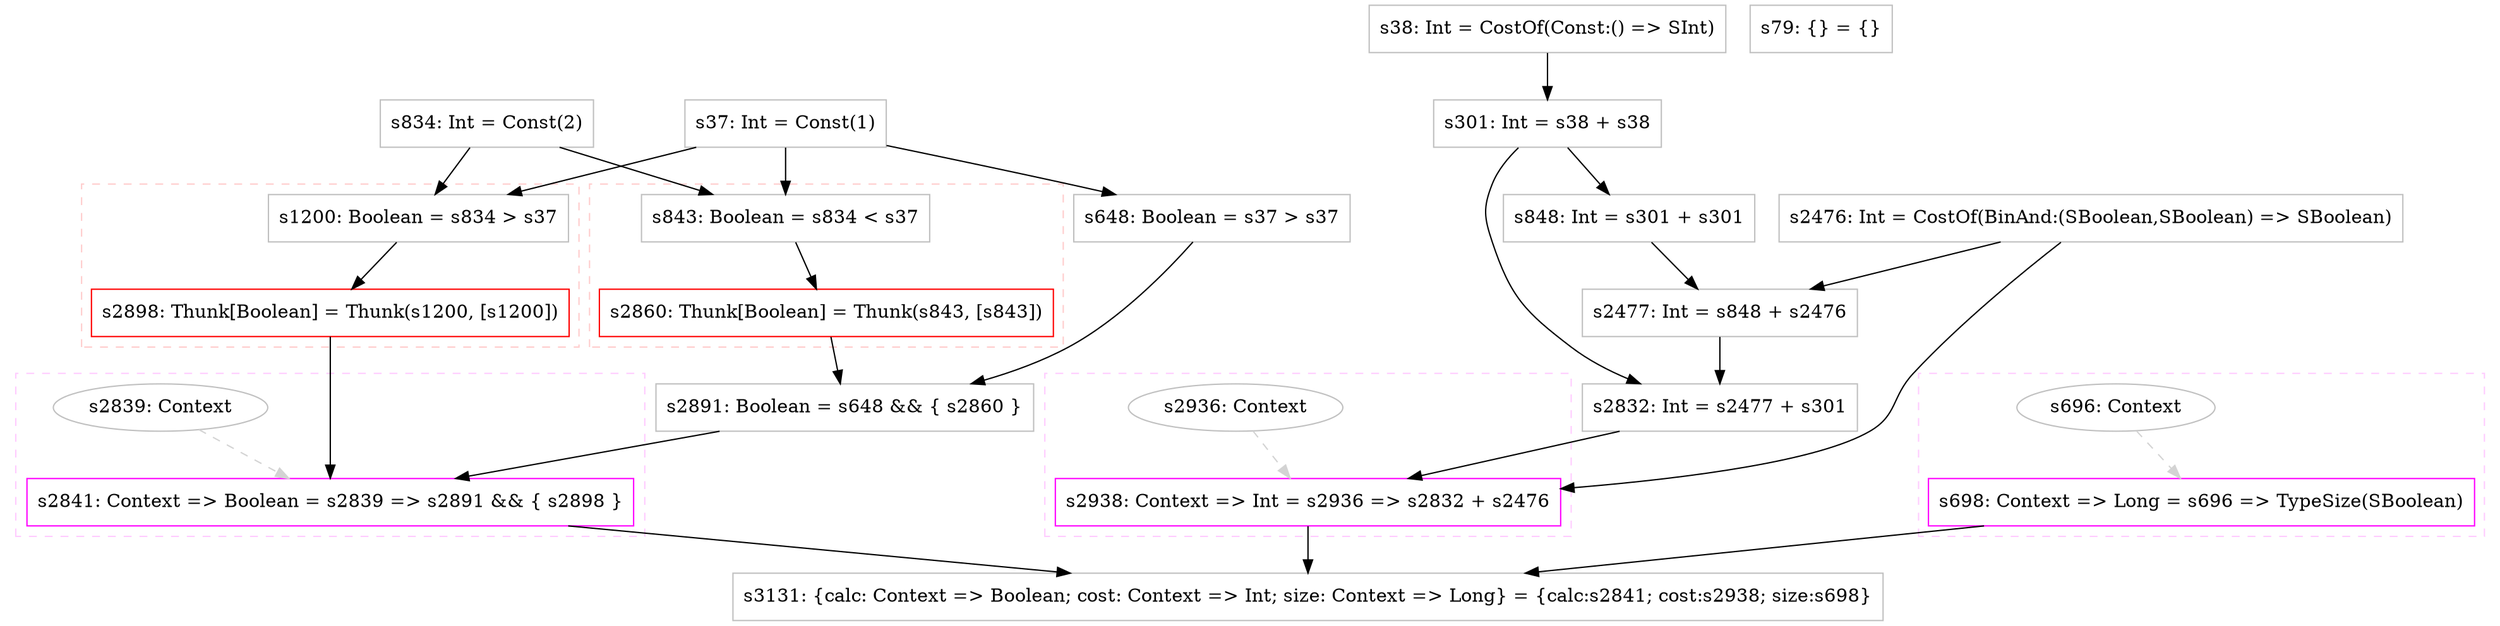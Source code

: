 digraph "and2" {
concentrate=true
node [style=filled, fillcolor=orangered]

"s37" [
label="s37: Int = Const(1)"
shape=box, color=gray, tooltip="s37:Int", style=filled, fillcolor=white
]
"s648" [
label="s648: Boolean = s37 > s37"
shape=box, color=gray, tooltip="s648:Boolean", style=filled, fillcolor=white
]
"s834" [
label="s834: Int = Const(2)"
shape=box, color=gray, tooltip="s834:Int", style=filled, fillcolor=white
]
subgraph cluster_s2860 {
style=dashed; color="#FFCCCC"
"s2860" [
label="s2860: Thunk[Boolean] = Thunk(s843, [s843])"
shape=box, color=red, tooltip="s2860:Thunk[Boolean]", style=filled, fillcolor=white
]
"s843" [
label="s843: Boolean = s834 < s37"
shape=box, color=gray, tooltip="s843:Boolean", style=filled, fillcolor=white
]
{rank=sink; s2860}
}
"s2891" [
label="s2891: Boolean = s648 && { s2860 }"
shape=box, color=gray, tooltip="s2891:Boolean", style=filled, fillcolor=white
]
subgraph cluster_s2898 {
style=dashed; color="#FFCCCC"
"s2898" [
label="s2898: Thunk[Boolean] = Thunk(s1200, [s1200])"
shape=box, color=red, tooltip="s2898:Thunk[Boolean]", style=filled, fillcolor=white
]
"s1200" [
label="s1200: Boolean = s834 > s37"
shape=box, color=gray, tooltip="s1200:Boolean", style=filled, fillcolor=white
]
{rank=sink; s2898}
}
subgraph cluster_s2841 {
style=dashed; color="#FFCCFF"
"s2839" [
label="s2839: Context"
shape=oval, color=gray, tooltip="s2839:Context", style=filled, fillcolor=white
]
"s2841" [
label="s2841: Context => Boolean = s2839 => s2891 && { s2898 }"
shape=box, color=magenta, tooltip="s2841:Context => Boolean", style=filled, fillcolor=white
]
{rank=source; s2839}
{rank=sink; s2841}
}
"s38" [
label="s38: Int = CostOf(Const:() => SInt)"
shape=box, color=gray, tooltip="s38:Int", style=filled, fillcolor=white
]
"s301" [
label="s301: Int = s38 + s38"
shape=box, color=gray, tooltip="s301:Int", style=filled, fillcolor=white
]
"s848" [
label="s848: Int = s301 + s301"
shape=box, color=gray, tooltip="s848:Int", style=filled, fillcolor=white
]
"s2476" [
label="s2476: Int = CostOf(BinAnd:(SBoolean,SBoolean) => SBoolean)"
shape=box, color=gray, tooltip="s2476:Int", style=filled, fillcolor=white
]
"s2477" [
label="s2477: Int = s848 + s2476"
shape=box, color=gray, tooltip="s2477:Int", style=filled, fillcolor=white
]
"s2832" [
label="s2832: Int = s2477 + s301"
shape=box, color=gray, tooltip="s2832:Int", style=filled, fillcolor=white
]
subgraph cluster_s2938 {
style=dashed; color="#FFCCFF"
"s2936" [
label="s2936: Context"
shape=oval, color=gray, tooltip="s2936:Context", style=filled, fillcolor=white
]
"s2938" [
label="s2938: Context => Int = s2936 => s2832 + s2476"
shape=box, color=magenta, tooltip="s2938:Context => Int", style=filled, fillcolor=white
]
{rank=source; s2936}
{rank=sink; s2938}
}
subgraph cluster_s698 {
style=dashed; color="#FFCCFF"
"s696" [
label="s696: Context"
shape=oval, color=gray, tooltip="s696:Context", style=filled, fillcolor=white
]
"s698" [
label="s698: Context => Long = s696 => TypeSize(SBoolean)"
shape=box, color=magenta, tooltip="s698:Context => Long", style=filled, fillcolor=white
]
{rank=source; s696}
{rank=sink; s698}
}
"s3131" [
label="s3131: {calc: Context => Boolean; cost: Context => Int; size: Context => Long} = {calc:s2841; cost:s2938; size:s698}"
shape=box, color=gray, tooltip="s3131:{calc: Context => Boolean; cost: Context => Int; size: Context => Long}", style=filled, fillcolor=white
]
"s79" [
label="s79: {} = {}"
shape=box, color=gray, tooltip="s79:{}", style=filled, fillcolor=white
]
"s834" -> "s1200" [style=solid]
"s37" -> "s1200" [style=solid]
"s696" -> "s698" [style=dashed, color=lightgray, weight=0]
"s38" -> "s301" [style=solid]
"s38" -> "s301" [style=solid]
"s2841" -> "s3131" [style=solid]
"s2938" -> "s3131" [style=solid]
"s698" -> "s3131" [style=solid]
"s848" -> "s2477" [style=solid]
"s2476" -> "s2477" [style=solid]
"s2839" -> "s2841" [style=dashed, color=lightgray, weight=0]
"s2891" -> "s2841" [style=solid]
"s2898" -> "s2841" [style=solid]
"s2936" -> "s2938" [style=dashed, color=lightgray, weight=0]
"s2832" -> "s2938" [style=solid]
"s2476" -> "s2938" [style=solid]
"s834" -> "s843" [style=solid]
"s37" -> "s843" [style=solid]
"s648" -> "s2891" [style=solid]
"s2860" -> "s2891" [style=solid]
"s301" -> "s848" [style=solid]
"s301" -> "s848" [style=solid]
"s37" -> "s648" [style=solid]
"s37" -> "s648" [style=solid]
"s843" -> "s2860" [style=solid]
"s1200" -> "s2898" [style=solid]
"s2477" -> "s2832" [style=solid]
"s301" -> "s2832" [style=solid]
}
